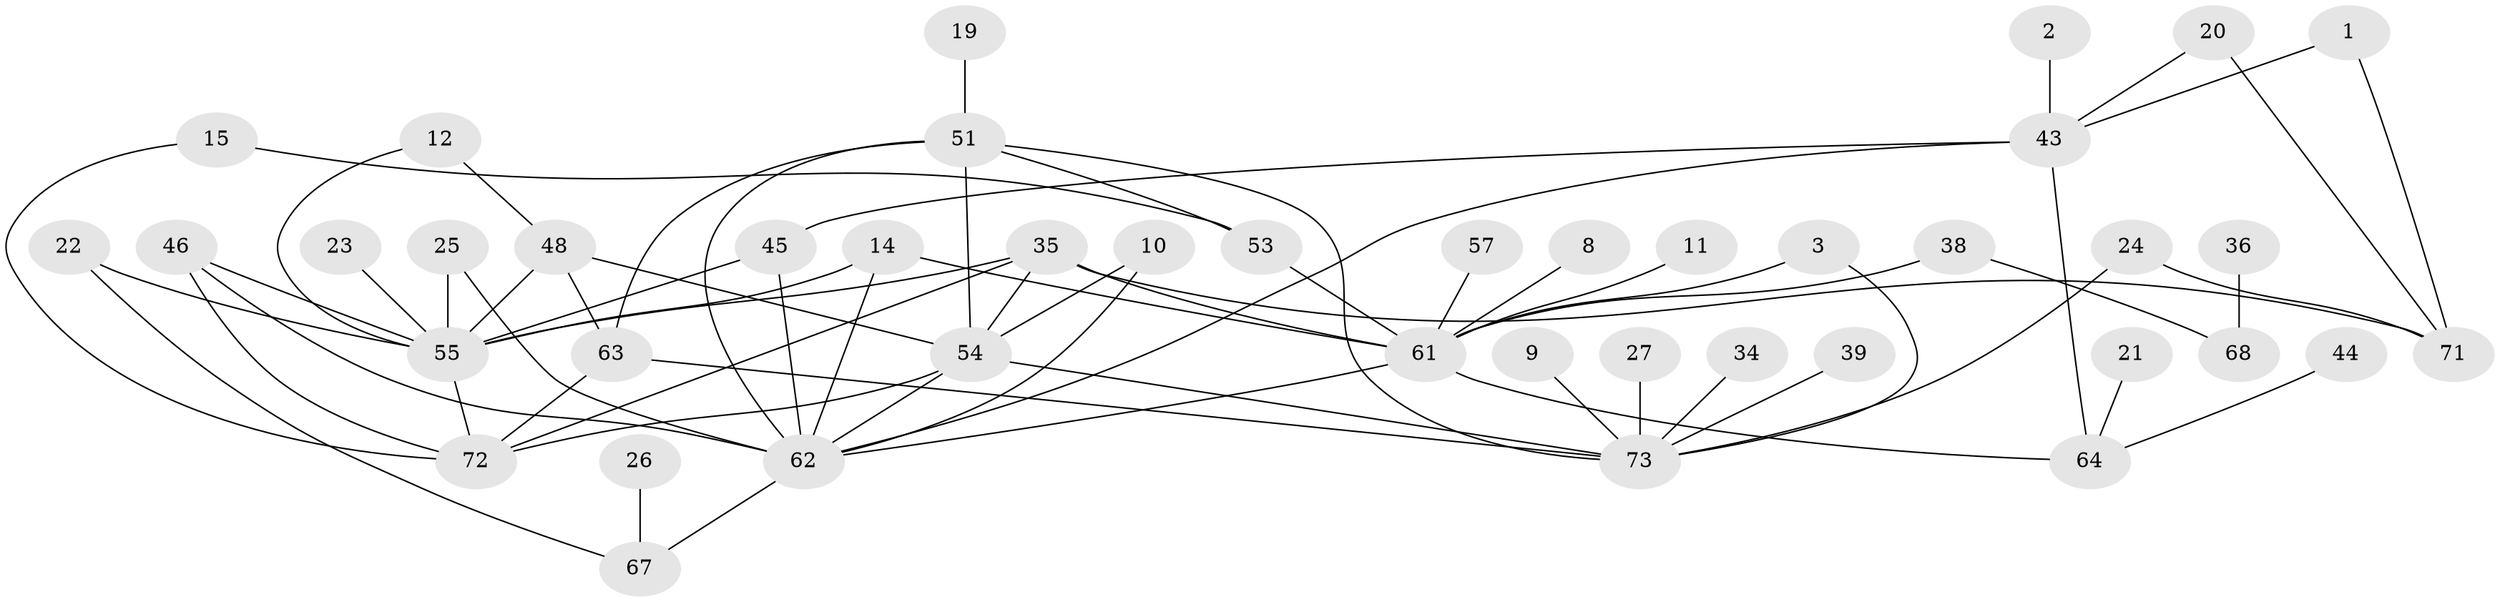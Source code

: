 // original degree distribution, {1: 0.2671232876712329, 2: 0.19863013698630136, 4: 0.0821917808219178, 3: 0.19863013698630136, 0: 0.18493150684931506, 8: 0.00684931506849315, 5: 0.04794520547945205, 7: 0.00684931506849315, 6: 0.00684931506849315}
// Generated by graph-tools (version 1.1) at 2025/49/03/09/25 03:49:13]
// undirected, 43 vertices, 68 edges
graph export_dot {
graph [start="1"]
  node [color=gray90,style=filled];
  1;
  2;
  3;
  8;
  9;
  10;
  11;
  12;
  14;
  15;
  19;
  20;
  21;
  22;
  23;
  24;
  25;
  26;
  27;
  34;
  35;
  36;
  38;
  39;
  43;
  44;
  45;
  46;
  48;
  51;
  53;
  54;
  55;
  57;
  61;
  62;
  63;
  64;
  67;
  68;
  71;
  72;
  73;
  1 -- 43 [weight=1.0];
  1 -- 71 [weight=1.0];
  2 -- 43 [weight=1.0];
  3 -- 61 [weight=1.0];
  3 -- 73 [weight=1.0];
  8 -- 61 [weight=1.0];
  9 -- 73 [weight=1.0];
  10 -- 54 [weight=1.0];
  10 -- 62 [weight=1.0];
  11 -- 61 [weight=1.0];
  12 -- 48 [weight=1.0];
  12 -- 55 [weight=1.0];
  14 -- 55 [weight=1.0];
  14 -- 61 [weight=1.0];
  14 -- 62 [weight=1.0];
  15 -- 53 [weight=1.0];
  15 -- 72 [weight=1.0];
  19 -- 51 [weight=1.0];
  20 -- 43 [weight=1.0];
  20 -- 71 [weight=1.0];
  21 -- 64 [weight=1.0];
  22 -- 55 [weight=1.0];
  22 -- 67 [weight=1.0];
  23 -- 55 [weight=1.0];
  24 -- 71 [weight=1.0];
  24 -- 73 [weight=1.0];
  25 -- 55 [weight=1.0];
  25 -- 62 [weight=1.0];
  26 -- 67 [weight=1.0];
  27 -- 73 [weight=1.0];
  34 -- 73 [weight=1.0];
  35 -- 54 [weight=1.0];
  35 -- 55 [weight=1.0];
  35 -- 61 [weight=1.0];
  35 -- 71 [weight=1.0];
  35 -- 72 [weight=1.0];
  36 -- 68 [weight=1.0];
  38 -- 61 [weight=1.0];
  38 -- 68 [weight=1.0];
  39 -- 73 [weight=1.0];
  43 -- 45 [weight=1.0];
  43 -- 62 [weight=1.0];
  43 -- 64 [weight=1.0];
  44 -- 64 [weight=1.0];
  45 -- 55 [weight=1.0];
  45 -- 62 [weight=1.0];
  46 -- 55 [weight=1.0];
  46 -- 62 [weight=1.0];
  46 -- 72 [weight=1.0];
  48 -- 54 [weight=1.0];
  48 -- 55 [weight=1.0];
  48 -- 63 [weight=1.0];
  51 -- 53 [weight=1.0];
  51 -- 54 [weight=1.0];
  51 -- 62 [weight=1.0];
  51 -- 63 [weight=1.0];
  51 -- 73 [weight=1.0];
  53 -- 61 [weight=1.0];
  54 -- 62 [weight=1.0];
  54 -- 72 [weight=1.0];
  54 -- 73 [weight=1.0];
  55 -- 72 [weight=1.0];
  57 -- 61 [weight=1.0];
  61 -- 62 [weight=1.0];
  61 -- 64 [weight=1.0];
  62 -- 67 [weight=1.0];
  63 -- 72 [weight=1.0];
  63 -- 73 [weight=1.0];
}
